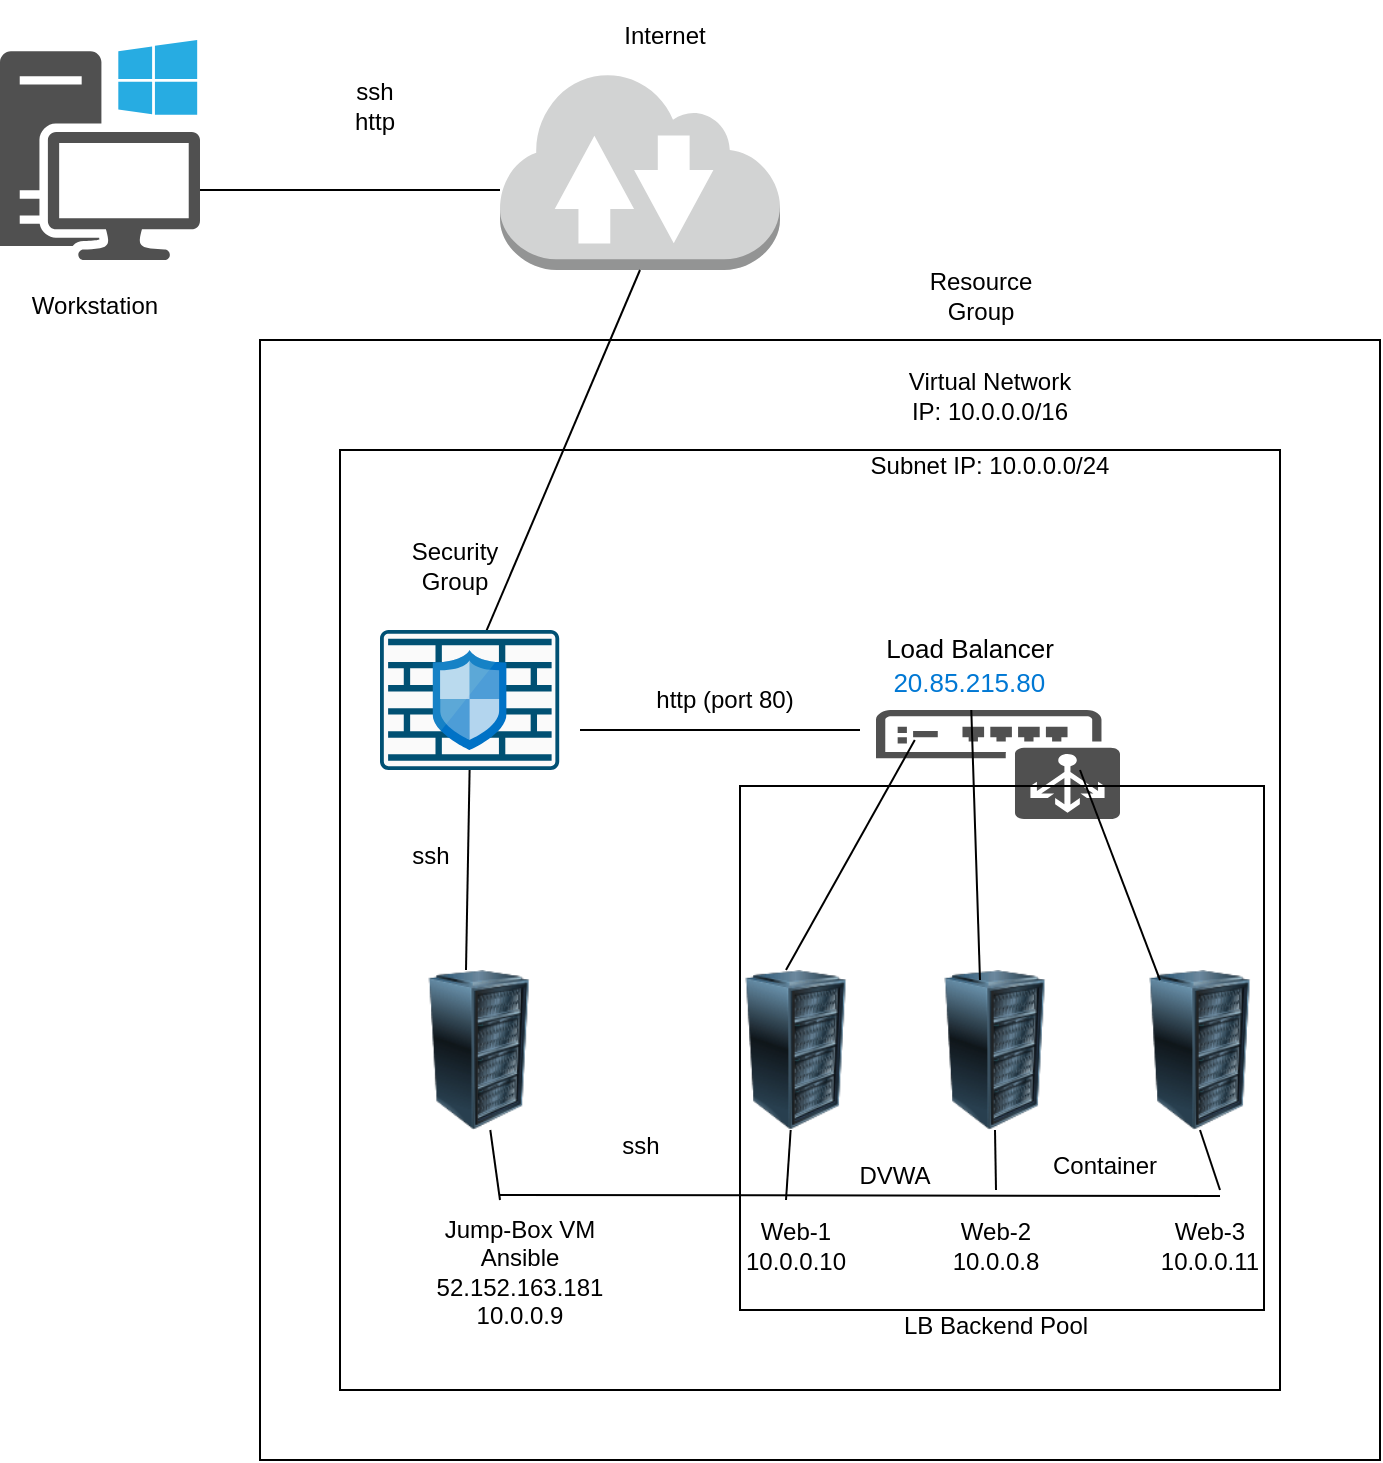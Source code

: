 <mxfile version="14.9.8" type="google"><diagram id="SyB11bb7yWMXnk1gQA77" name="Page-1"><mxGraphModel dx="1186" dy="795" grid="1" gridSize="10" guides="1" tooltips="1" connect="1" arrows="1" fold="1" page="1" pageScale="1" pageWidth="1700" pageHeight="1100" math="0" shadow="0"><root><mxCell id="0"/><mxCell id="1" parent="0"/><mxCell id="8RwosxHtDthml_ASJP47-1" value="" style="outlineConnect=0;dashed=0;verticalLabelPosition=bottom;verticalAlign=top;align=center;html=1;shape=mxgraph.aws3.internet_2;fillColor=#D2D3D3;gradientColor=none;" vertex="1" parent="1"><mxGeometry x="360" y="60" width="140" height="100" as="geometry"/></mxCell><mxCell id="8RwosxHtDthml_ASJP47-3" value="" style="pointerEvents=1;shadow=0;dashed=0;html=1;strokeColor=none;fillColor=#505050;labelPosition=center;verticalLabelPosition=bottom;verticalAlign=top;outlineConnect=0;align=center;shape=mxgraph.office.devices.workstation_pc;" vertex="1" parent="1"><mxGeometry x="110" y="45" width="100" height="110" as="geometry"/></mxCell><mxCell id="8RwosxHtDthml_ASJP47-4" value="" style="endArrow=none;html=1;" edge="1" parent="1"><mxGeometry width="50" height="50" relative="1" as="geometry"><mxPoint x="210" y="120" as="sourcePoint"/><mxPoint x="360" y="120" as="targetPoint"/><Array as="points"><mxPoint x="260" y="120"/></Array></mxGeometry></mxCell><mxCell id="8RwosxHtDthml_ASJP47-5" value="Internet" style="text;html=1;strokeColor=none;fillColor=none;align=center;verticalAlign=middle;whiteSpace=wrap;rounded=0;" vertex="1" parent="1"><mxGeometry x="405" y="25" width="75" height="35" as="geometry"/></mxCell><mxCell id="8RwosxHtDthml_ASJP47-7" value="Workstation" style="text;html=1;strokeColor=none;fillColor=none;align=center;verticalAlign=middle;whiteSpace=wrap;rounded=0;" vertex="1" parent="1"><mxGeometry x="120" y="160" width="75" height="35" as="geometry"/></mxCell><mxCell id="8RwosxHtDthml_ASJP47-8" value="ssh&lt;br&gt;http" style="text;html=1;strokeColor=none;fillColor=none;align=center;verticalAlign=middle;whiteSpace=wrap;rounded=0;" vertex="1" parent="1"><mxGeometry x="260" y="60" width="75" height="35" as="geometry"/></mxCell><mxCell id="8RwosxHtDthml_ASJP47-9" value="" style="endArrow=none;html=1;entryX=0.5;entryY=1;entryDx=0;entryDy=0;entryPerimeter=0;exitX=0.558;exitY=0.114;exitDx=0;exitDy=0;exitPerimeter=0;" edge="1" parent="1" source="8RwosxHtDthml_ASJP47-11" target="8RwosxHtDthml_ASJP47-1"><mxGeometry width="50" height="50" relative="1" as="geometry"><mxPoint x="430" y="250" as="sourcePoint"/><mxPoint x="475" y="220" as="targetPoint"/><Array as="points"/></mxGeometry></mxCell><mxCell id="8RwosxHtDthml_ASJP47-11" value="" style="points=[[0.015,0.015,0],[0.985,0.015,0],[0.985,0.985,0],[0.015,0.985,0],[0.25,0,0],[0.5,0,0],[0.75,0,0],[1,0.25,0],[1,0.5,0],[1,0.75,0],[0.75,1,0],[0.5,1,0],[0.25,1,0],[0,0.75,0],[0,0.5,0],[0,0.25,0]];verticalLabelPosition=bottom;html=1;verticalAlign=top;aspect=fixed;align=center;pointerEvents=1;shape=mxgraph.cisco19.rect;prIcon=firewall;fillColor=#FAFAFA;strokeColor=#005073;" vertex="1" parent="1"><mxGeometry x="300" y="340" width="89.6" height="70" as="geometry"/></mxCell><mxCell id="8RwosxHtDthml_ASJP47-12" value="" style="whiteSpace=wrap;html=1;aspect=fixed;gradientColor=#ffffff;fillColor=none;" vertex="1" parent="1"><mxGeometry x="240" y="195" width="560" height="560" as="geometry"/></mxCell><mxCell id="8RwosxHtDthml_ASJP47-13" value="" style="whiteSpace=wrap;html=1;aspect=fixed;gradientColor=#ffffff;fillColor=none;" vertex="1" parent="1"><mxGeometry x="280" y="250" width="470" height="470" as="geometry"/></mxCell><mxCell id="8RwosxHtDthml_ASJP47-10" value="" style="aspect=fixed;html=1;points=[];align=center;image;fontSize=12;image=img/lib/mscae/Network_Security_Groups_Classic.svg;" vertex="1" parent="1"><mxGeometry x="326.3" y="350" width="37" height="50" as="geometry"/></mxCell><mxCell id="8RwosxHtDthml_ASJP47-15" value="http (port 80)" style="text;html=1;strokeColor=none;fillColor=none;align=center;verticalAlign=middle;whiteSpace=wrap;rounded=0;" vertex="1" parent="1"><mxGeometry x="435" y="357.5" width="75" height="35" as="geometry"/></mxCell><mxCell id="8RwosxHtDthml_ASJP47-16" value="LB Backend Pool" style="text;html=1;strokeColor=none;fillColor=none;align=center;verticalAlign=middle;whiteSpace=wrap;rounded=0;" vertex="1" parent="1"><mxGeometry x="552.5" y="670" width="110" height="35" as="geometry"/></mxCell><mxCell id="8RwosxHtDthml_ASJP47-17" value="Virtual Network&lt;br&gt;IP: 10.0.0.0/16" style="text;html=1;strokeColor=none;fillColor=none;align=center;verticalAlign=middle;whiteSpace=wrap;rounded=0;" vertex="1" parent="1"><mxGeometry x="510" y="205" width="190" height="35" as="geometry"/></mxCell><mxCell id="8RwosxHtDthml_ASJP47-18" value="Resource Group" style="text;html=1;strokeColor=none;fillColor=none;align=center;verticalAlign=middle;whiteSpace=wrap;rounded=0;" vertex="1" parent="1"><mxGeometry x="562.5" y="155" width="75" height="35" as="geometry"/></mxCell><mxCell id="8RwosxHtDthml_ASJP47-19" value="Subnet&amp;nbsp;IP: 10.0.0.0/24" style="text;html=1;strokeColor=none;fillColor=none;align=center;verticalAlign=middle;whiteSpace=wrap;rounded=0;" vertex="1" parent="1"><mxGeometry x="510" y="240" width="190" height="35" as="geometry"/></mxCell><mxCell id="8RwosxHtDthml_ASJP47-20" value="" style="pointerEvents=1;shadow=0;dashed=0;html=1;strokeColor=none;fillColor=#505050;labelPosition=center;verticalLabelPosition=bottom;verticalAlign=top;outlineConnect=0;align=center;shape=mxgraph.office.devices.load_balancer;" vertex="1" parent="1"><mxGeometry x="548" y="380" width="122" height="54.5" as="geometry"/></mxCell><mxCell id="8RwosxHtDthml_ASJP47-21" value="&lt;div style=&quot;text-align: justify ; font-size: 13px&quot;&gt;&lt;font style=&quot;font-size: 13px&quot;&gt;Load Balancer&lt;/font&gt;&lt;/div&gt;&lt;div style=&quot;text-align: justify ; font-size: 13px&quot;&gt;&lt;font style=&quot;font-size: 13px&quot;&gt;&amp;nbsp;&lt;a class=&quot;msportalfx-text-primary fxc-essentials-value fxs-portal-text fxs-fxclick&quot; tabindex=&quot;0&quot; title=&quot;20.85.215.80 (pentest-LB)&quot; id=&quot;_essentials_63&quot; href=&quot;https://portal.azure.com/?bundlingKind=DefaultPartitioner&amp;amp;configHash=vrMI5jFyEeq_&amp;amp;env=portal&amp;amp;helppanenewdesign=true&amp;amp;helppanevmproblemcards=false&amp;amp;l=en.en-us&amp;amp;pageVersion=8.131.0.507.210805-1120#blade/HubsExtension/ResourceMenuBlade/id/%2Fsubscriptions%2F6ccdda4b-8764-47be-921e-8fe3727a0b14%2FresourceGroups%2FRedTeamResource%2Fproviders%2FMicrosoft.Network%2FloadBalancers%2FRedTeam-LB/menuid/frontendIpPool&quot; style=&quot;text-decoration: none ; color: rgb(0 , 120 , 212) ; cursor: pointer ; overflow: hidden ; height: 18px ; line-height: 18px ; display: inline-block ; text-overflow: ellipsis ; max-width: 100% ; padding: 0px ; border: 0px ; outline: none&quot;&gt;20.85.215.80&lt;/a&gt;&lt;/font&gt;&lt;/div&gt;" style="text;html=1;strokeColor=none;fillColor=none;align=center;verticalAlign=middle;whiteSpace=wrap;rounded=0;" vertex="1" parent="1"><mxGeometry x="500" y="340" width="190" height="40" as="geometry"/></mxCell><mxCell id="8RwosxHtDthml_ASJP47-22" value="" style="endArrow=none;html=1;" edge="1" parent="1"><mxGeometry width="50" height="50" relative="1" as="geometry"><mxPoint x="400" y="390" as="sourcePoint"/><mxPoint x="540" y="390" as="targetPoint"/><Array as="points"/></mxGeometry></mxCell><mxCell id="8RwosxHtDthml_ASJP47-23" value="" style="image;html=1;image=img/lib/clip_art/computers/Server_Rack_128x128.png;fillColor=none;gradientColor=#ffffff;" vertex="1" parent="1"><mxGeometry x="309.6" y="510" width="80" height="80" as="geometry"/></mxCell><mxCell id="8RwosxHtDthml_ASJP47-24" value="" style="image;html=1;image=img/lib/clip_art/computers/Server_Rack_128x128.png;fillColor=none;gradientColor=#ffffff;" vertex="1" parent="1"><mxGeometry x="468" y="510" width="80" height="80" as="geometry"/></mxCell><mxCell id="8RwosxHtDthml_ASJP47-25" value="" style="image;html=1;image=img/lib/clip_art/computers/Server_Rack_128x128.png;fillColor=none;gradientColor=#ffffff;" vertex="1" parent="1"><mxGeometry x="567.5" y="510" width="80" height="80" as="geometry"/></mxCell><mxCell id="8RwosxHtDthml_ASJP47-26" value="" style="image;html=1;image=img/lib/clip_art/computers/Server_Rack_128x128.png;fillColor=none;gradientColor=#ffffff;" vertex="1" parent="1"><mxGeometry x="670" y="510" width="80" height="80" as="geometry"/></mxCell><mxCell id="8RwosxHtDthml_ASJP47-27" value="Web-1&lt;br&gt;10.0.0.10" style="text;html=1;strokeColor=none;fillColor=none;align=center;verticalAlign=middle;whiteSpace=wrap;rounded=0;" vertex="1" parent="1"><mxGeometry x="463" y="630" width="90" height="35" as="geometry"/></mxCell><mxCell id="8RwosxHtDthml_ASJP47-28" value="Jump-Box VM&lt;br&gt;Ansible&lt;br&gt;&lt;span style=&quot;font-family: &amp;#34;az_ea_font&amp;#34; , &amp;#34;segoe ui&amp;#34; , &amp;#34;az_font&amp;#34; , , , &amp;#34;blinkmacsystemfont&amp;#34; , &amp;#34;roboto&amp;#34; , &amp;#34;oxygen&amp;#34; , &amp;#34;ubuntu&amp;#34; , &amp;#34;cantarell&amp;#34; , &amp;#34;open sans&amp;#34; , &amp;#34;helvetica neue&amp;#34; , sans-serif ; background-color: rgb(255 , 255 , 255)&quot;&gt;52.152.163.181&lt;/span&gt;&lt;br&gt;10.0.0.9" style="text;html=1;strokeColor=none;fillColor=none;align=center;verticalAlign=middle;whiteSpace=wrap;rounded=0;" vertex="1" parent="1"><mxGeometry x="320" y="632.5" width="100" height="57.5" as="geometry"/></mxCell><mxCell id="8RwosxHtDthml_ASJP47-29" value="Web-2&lt;br&gt;10.0.0.8" style="text;html=1;strokeColor=none;fillColor=none;align=center;verticalAlign=middle;whiteSpace=wrap;rounded=0;" vertex="1" parent="1"><mxGeometry x="562.5" y="630" width="90" height="35" as="geometry"/></mxCell><mxCell id="8RwosxHtDthml_ASJP47-30" value="Web-3&lt;br&gt;10.0.0.11" style="text;html=1;strokeColor=none;fillColor=none;align=center;verticalAlign=middle;whiteSpace=wrap;rounded=0;" vertex="1" parent="1"><mxGeometry x="670" y="630" width="90" height="35" as="geometry"/></mxCell><mxCell id="8RwosxHtDthml_ASJP47-31" value="" style="whiteSpace=wrap;html=1;aspect=fixed;gradientColor=#ffffff;fillColor=none;" vertex="1" parent="1"><mxGeometry x="480" y="418" width="262" height="262" as="geometry"/></mxCell><mxCell id="8RwosxHtDthml_ASJP47-33" value="DVWA" style="text;html=1;strokeColor=none;fillColor=none;align=center;verticalAlign=middle;whiteSpace=wrap;rounded=0;" vertex="1" parent="1"><mxGeometry x="520" y="595" width="75" height="35" as="geometry"/></mxCell><mxCell id="8RwosxHtDthml_ASJP47-34" value="ssh" style="text;html=1;strokeColor=none;fillColor=none;align=center;verticalAlign=middle;whiteSpace=wrap;rounded=0;" vertex="1" parent="1"><mxGeometry x="393" y="580" width="75" height="35" as="geometry"/></mxCell><mxCell id="8RwosxHtDthml_ASJP47-35" value="Container" style="text;html=1;strokeColor=none;fillColor=none;align=center;verticalAlign=middle;whiteSpace=wrap;rounded=0;" vertex="1" parent="1"><mxGeometry x="625" y="590" width="75" height="35" as="geometry"/></mxCell><mxCell id="8RwosxHtDthml_ASJP47-36" value="" style="endArrow=none;html=1;entryX=0.5;entryY=1;entryDx=0;entryDy=0;entryPerimeter=0;" edge="1" parent="1" target="8RwosxHtDthml_ASJP47-11"><mxGeometry width="50" height="50" relative="1" as="geometry"><mxPoint x="343" y="510" as="sourcePoint"/><mxPoint x="393" y="460" as="targetPoint"/></mxGeometry></mxCell><mxCell id="8RwosxHtDthml_ASJP47-37" value="ssh" style="text;html=1;strokeColor=none;fillColor=none;align=center;verticalAlign=middle;whiteSpace=wrap;rounded=0;" vertex="1" parent="1"><mxGeometry x="288.3" y="435" width="75" height="35" as="geometry"/></mxCell><mxCell id="8RwosxHtDthml_ASJP47-38" value="" style="endArrow=none;html=1;" edge="1" parent="1"><mxGeometry width="50" height="50" relative="1" as="geometry"><mxPoint x="360" y="622.5" as="sourcePoint"/><mxPoint x="720" y="623" as="targetPoint"/></mxGeometry></mxCell><mxCell id="8RwosxHtDthml_ASJP47-40" value="" style="endArrow=none;html=1;" edge="1" parent="1" target="8RwosxHtDthml_ASJP47-23"><mxGeometry width="50" height="50" relative="1" as="geometry"><mxPoint x="360" y="625" as="sourcePoint"/><mxPoint x="430" y="540" as="targetPoint"/></mxGeometry></mxCell><mxCell id="8RwosxHtDthml_ASJP47-41" value="" style="endArrow=none;html=1;" edge="1" parent="1" target="8RwosxHtDthml_ASJP47-24"><mxGeometry width="50" height="50" relative="1" as="geometry"><mxPoint x="503" y="625" as="sourcePoint"/><mxPoint x="553" y="575" as="targetPoint"/></mxGeometry></mxCell><mxCell id="8RwosxHtDthml_ASJP47-42" value="" style="endArrow=none;html=1;entryX=0.5;entryY=1;entryDx=0;entryDy=0;" edge="1" parent="1" target="8RwosxHtDthml_ASJP47-26"><mxGeometry width="50" height="50" relative="1" as="geometry"><mxPoint x="720" y="620" as="sourcePoint"/><mxPoint x="515.333" y="600" as="targetPoint"/></mxGeometry></mxCell><mxCell id="8RwosxHtDthml_ASJP47-43" value="" style="endArrow=none;html=1;entryX=0.5;entryY=1;entryDx=0;entryDy=0;" edge="1" parent="1" target="8RwosxHtDthml_ASJP47-25"><mxGeometry width="50" height="50" relative="1" as="geometry"><mxPoint x="608" y="620" as="sourcePoint"/><mxPoint x="525.333" y="610" as="targetPoint"/></mxGeometry></mxCell><mxCell id="8RwosxHtDthml_ASJP47-44" value="" style="endArrow=none;html=1;entryX=0.159;entryY=0.275;entryDx=0;entryDy=0;entryPerimeter=0;" edge="1" parent="1" target="8RwosxHtDthml_ASJP47-20"><mxGeometry width="50" height="50" relative="1" as="geometry"><mxPoint x="503" y="510" as="sourcePoint"/><mxPoint x="553" y="460" as="targetPoint"/></mxGeometry></mxCell><mxCell id="8RwosxHtDthml_ASJP47-45" value="" style="endArrow=none;html=1;" edge="1" parent="1"><mxGeometry width="50" height="50" relative="1" as="geometry"><mxPoint x="690" y="515.01" as="sourcePoint"/><mxPoint x="650" y="410" as="targetPoint"/></mxGeometry></mxCell><mxCell id="8RwosxHtDthml_ASJP47-46" value="" style="endArrow=none;html=1;" edge="1" parent="1" target="8RwosxHtDthml_ASJP47-21"><mxGeometry width="50" height="50" relative="1" as="geometry"><mxPoint x="600" y="515.01" as="sourcePoint"/><mxPoint x="660.025" y="399.997" as="targetPoint"/></mxGeometry></mxCell><mxCell id="8RwosxHtDthml_ASJP47-48" value="Security Group" style="text;html=1;strokeColor=none;fillColor=none;align=center;verticalAlign=middle;whiteSpace=wrap;rounded=0;" vertex="1" parent="1"><mxGeometry x="300" y="290" width="75" height="35" as="geometry"/></mxCell></root></mxGraphModel></diagram></mxfile>